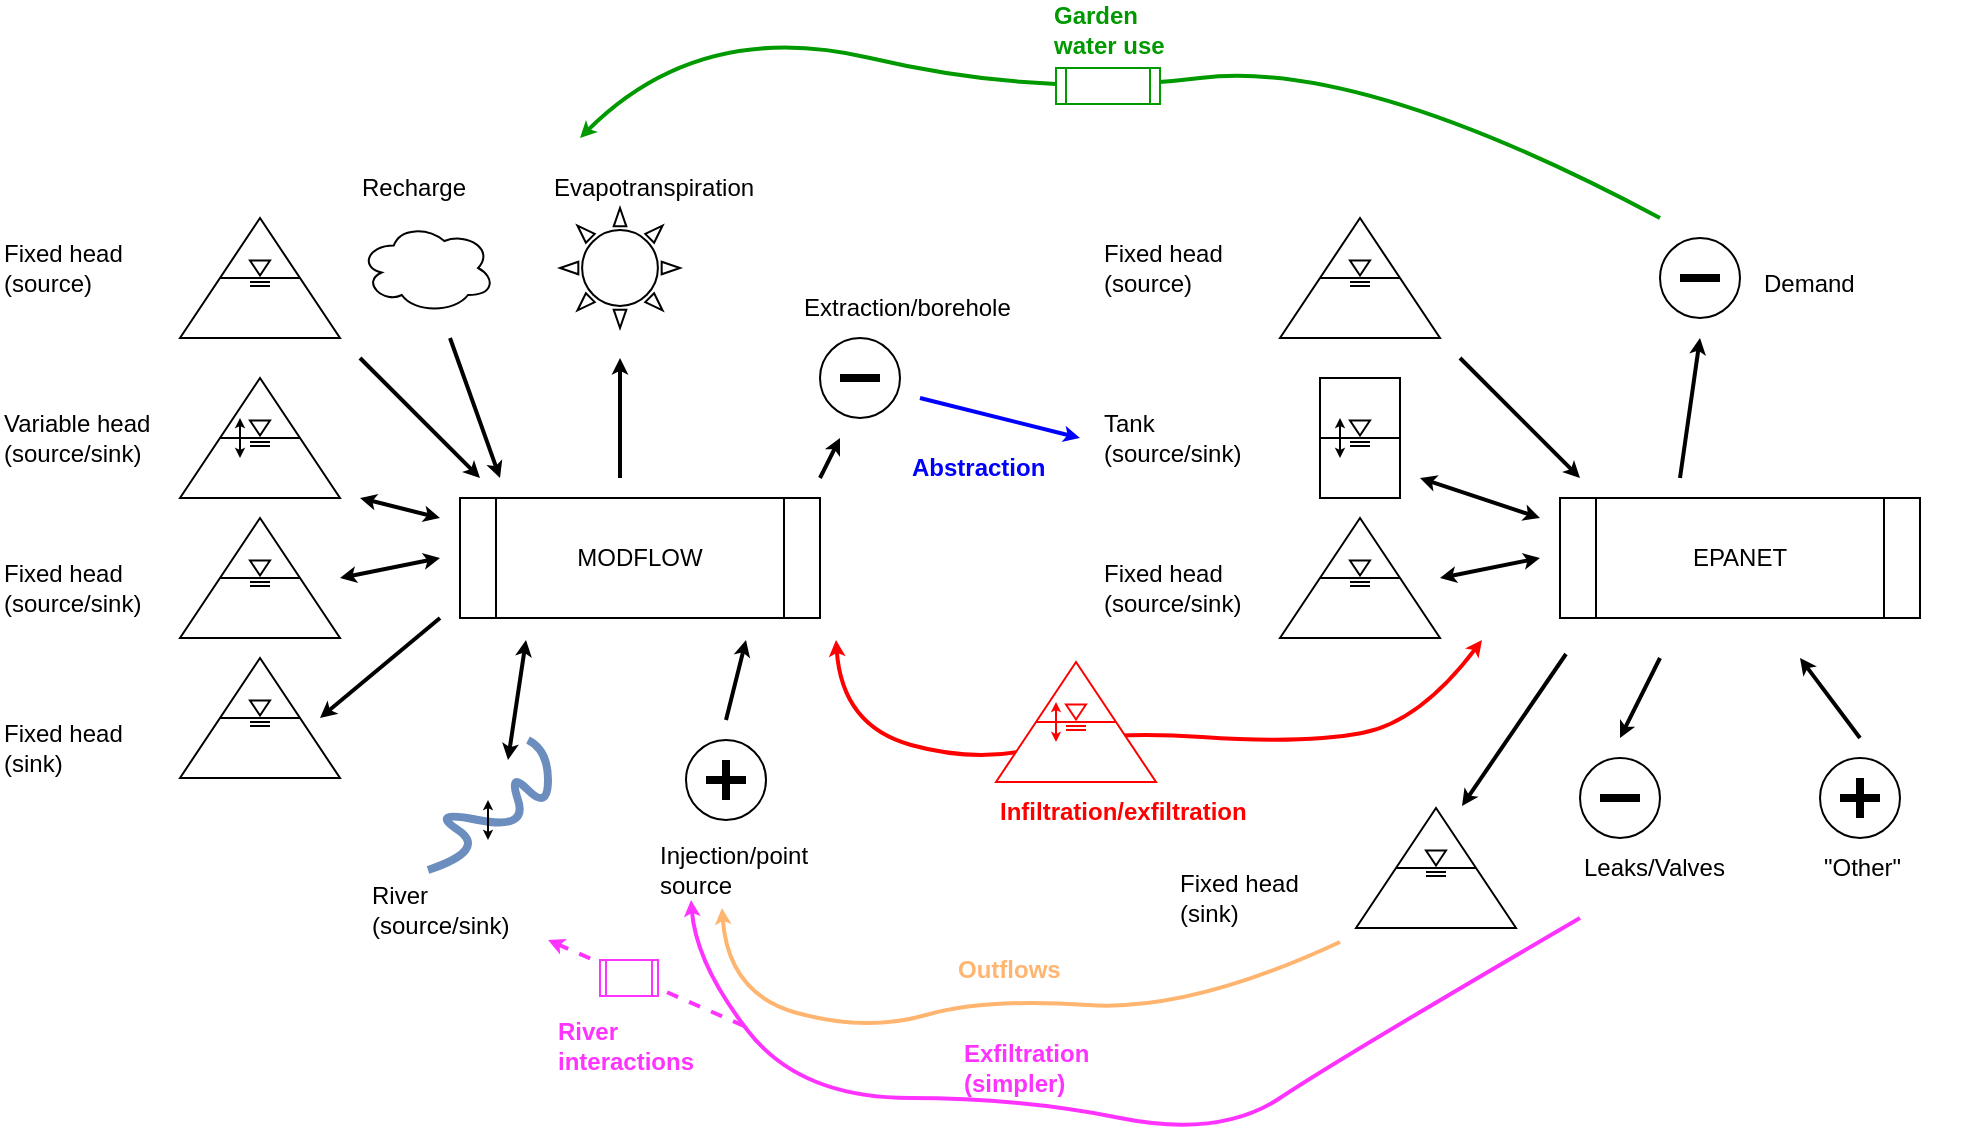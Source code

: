 <mxfile version="20.7.4" type="device"><diagram id="MLrgbv3ej4cvgNU4AheI" name="Page-1"><mxGraphModel dx="1570" dy="1078" grid="0" gridSize="10" guides="0" tooltips="1" connect="1" arrows="1" fold="1" page="0" pageScale="1" pageWidth="827" pageHeight="1169" math="0" shadow="0"><root><mxCell id="0"/><mxCell id="1" style="" parent="0"/><mxCell id="kqubCRGUsQPOchFOvYaN-7" value="" style="group" vertex="1" connectable="0" parent="1"><mxGeometry x="-20" y="100" width="80" height="60" as="geometry"/></mxCell><mxCell id="kqubCRGUsQPOchFOvYaN-2" value="" style="triangle;whiteSpace=wrap;html=1;rotation=-90;" vertex="1" parent="kqubCRGUsQPOchFOvYaN-7"><mxGeometry x="10" y="-10" width="60" height="80" as="geometry"/></mxCell><mxCell id="kqubCRGUsQPOchFOvYaN-3" value="" style="endArrow=none;html=1;rounded=0;exitX=0.5;exitY=0;exitDx=0;exitDy=0;entryX=0.5;entryY=1;entryDx=0;entryDy=0;" edge="1" parent="kqubCRGUsQPOchFOvYaN-7" source="kqubCRGUsQPOchFOvYaN-2" target="kqubCRGUsQPOchFOvYaN-2"><mxGeometry width="50" height="50" relative="1" as="geometry"><mxPoint x="360" y="300" as="sourcePoint"/><mxPoint x="410" y="250" as="targetPoint"/></mxGeometry></mxCell><mxCell id="kqubCRGUsQPOchFOvYaN-4" value="" style="triangle;whiteSpace=wrap;html=1;rotation=90;" vertex="1" parent="kqubCRGUsQPOchFOvYaN-7"><mxGeometry x="36.25" y="20" width="7.5" height="10" as="geometry"/></mxCell><mxCell id="kqubCRGUsQPOchFOvYaN-5" value="" style="endArrow=none;html=1;rounded=0;entryX=0.5;entryY=1;entryDx=0;entryDy=0;" edge="1" parent="kqubCRGUsQPOchFOvYaN-7"><mxGeometry width="50" height="50" relative="1" as="geometry"><mxPoint x="35" y="32" as="sourcePoint"/><mxPoint x="45" y="32" as="targetPoint"/></mxGeometry></mxCell><mxCell id="kqubCRGUsQPOchFOvYaN-6" value="" style="endArrow=none;html=1;rounded=0;entryX=0.5;entryY=1;entryDx=0;entryDy=0;" edge="1" parent="kqubCRGUsQPOchFOvYaN-7"><mxGeometry width="50" height="50" relative="1" as="geometry"><mxPoint x="35" y="34" as="sourcePoint"/><mxPoint x="45" y="34" as="targetPoint"/></mxGeometry></mxCell><mxCell id="kqubCRGUsQPOchFOvYaN-14" value="" style="group" vertex="1" connectable="0" parent="1"><mxGeometry x="-20" y="320" width="80" height="60" as="geometry"/></mxCell><mxCell id="kqubCRGUsQPOchFOvYaN-15" value="" style="triangle;whiteSpace=wrap;html=1;rotation=-90;" vertex="1" parent="kqubCRGUsQPOchFOvYaN-14"><mxGeometry x="10" y="-10" width="60" height="80" as="geometry"/></mxCell><mxCell id="kqubCRGUsQPOchFOvYaN-16" value="" style="endArrow=none;html=1;rounded=0;exitX=0.5;exitY=0;exitDx=0;exitDy=0;entryX=0.5;entryY=1;entryDx=0;entryDy=0;" edge="1" parent="kqubCRGUsQPOchFOvYaN-14" source="kqubCRGUsQPOchFOvYaN-15" target="kqubCRGUsQPOchFOvYaN-15"><mxGeometry width="50" height="50" relative="1" as="geometry"><mxPoint x="360" y="300" as="sourcePoint"/><mxPoint x="410" y="250" as="targetPoint"/></mxGeometry></mxCell><mxCell id="kqubCRGUsQPOchFOvYaN-17" value="" style="triangle;whiteSpace=wrap;html=1;rotation=90;" vertex="1" parent="kqubCRGUsQPOchFOvYaN-14"><mxGeometry x="36.25" y="20" width="7.5" height="10" as="geometry"/></mxCell><mxCell id="kqubCRGUsQPOchFOvYaN-18" value="" style="endArrow=none;html=1;rounded=0;entryX=0.5;entryY=1;entryDx=0;entryDy=0;" edge="1" parent="kqubCRGUsQPOchFOvYaN-14"><mxGeometry width="50" height="50" relative="1" as="geometry"><mxPoint x="35" y="32" as="sourcePoint"/><mxPoint x="45" y="32" as="targetPoint"/></mxGeometry></mxCell><mxCell id="kqubCRGUsQPOchFOvYaN-19" value="" style="endArrow=none;html=1;rounded=0;entryX=0.5;entryY=1;entryDx=0;entryDy=0;" edge="1" parent="kqubCRGUsQPOchFOvYaN-14"><mxGeometry width="50" height="50" relative="1" as="geometry"><mxPoint x="35" y="34" as="sourcePoint"/><mxPoint x="45" y="34" as="targetPoint"/></mxGeometry></mxCell><mxCell id="kqubCRGUsQPOchFOvYaN-20" value="" style="group" vertex="1" connectable="0" parent="1"><mxGeometry x="-20" y="250" width="80" height="60" as="geometry"/></mxCell><mxCell id="kqubCRGUsQPOchFOvYaN-21" value="" style="triangle;whiteSpace=wrap;html=1;rotation=-90;" vertex="1" parent="kqubCRGUsQPOchFOvYaN-20"><mxGeometry x="10" y="-10" width="60" height="80" as="geometry"/></mxCell><mxCell id="kqubCRGUsQPOchFOvYaN-22" value="" style="endArrow=none;html=1;rounded=0;exitX=0.5;exitY=0;exitDx=0;exitDy=0;entryX=0.5;entryY=1;entryDx=0;entryDy=0;" edge="1" parent="kqubCRGUsQPOchFOvYaN-20" source="kqubCRGUsQPOchFOvYaN-21" target="kqubCRGUsQPOchFOvYaN-21"><mxGeometry width="50" height="50" relative="1" as="geometry"><mxPoint x="360" y="300" as="sourcePoint"/><mxPoint x="410" y="250" as="targetPoint"/></mxGeometry></mxCell><mxCell id="kqubCRGUsQPOchFOvYaN-23" value="" style="triangle;whiteSpace=wrap;html=1;rotation=90;" vertex="1" parent="kqubCRGUsQPOchFOvYaN-20"><mxGeometry x="36.25" y="20" width="7.5" height="10" as="geometry"/></mxCell><mxCell id="kqubCRGUsQPOchFOvYaN-24" value="" style="endArrow=none;html=1;rounded=0;entryX=0.5;entryY=1;entryDx=0;entryDy=0;" edge="1" parent="kqubCRGUsQPOchFOvYaN-20"><mxGeometry width="50" height="50" relative="1" as="geometry"><mxPoint x="35" y="32" as="sourcePoint"/><mxPoint x="45" y="32" as="targetPoint"/></mxGeometry></mxCell><mxCell id="kqubCRGUsQPOchFOvYaN-25" value="" style="endArrow=none;html=1;rounded=0;entryX=0.5;entryY=1;entryDx=0;entryDy=0;" edge="1" parent="kqubCRGUsQPOchFOvYaN-20"><mxGeometry width="50" height="50" relative="1" as="geometry"><mxPoint x="35" y="34" as="sourcePoint"/><mxPoint x="45" y="34" as="targetPoint"/></mxGeometry></mxCell><mxCell id="kqubCRGUsQPOchFOvYaN-33" value="" style="group" vertex="1" connectable="0" parent="1"><mxGeometry x="550" y="180" width="40" height="60" as="geometry"/></mxCell><mxCell id="kqubCRGUsQPOchFOvYaN-27" value="" style="rounded=0;whiteSpace=wrap;html=1;" vertex="1" parent="kqubCRGUsQPOchFOvYaN-33"><mxGeometry width="40" height="60" as="geometry"/></mxCell><mxCell id="kqubCRGUsQPOchFOvYaN-28" value="" style="endArrow=classic;html=1;rounded=0;startSize=2;endSize=2;entryX=1;entryY=0.5;entryDx=0;entryDy=0;startArrow=classic;startFill=1;" edge="1" parent="kqubCRGUsQPOchFOvYaN-33"><mxGeometry width="50" height="50" relative="1" as="geometry"><mxPoint x="10" y="40" as="sourcePoint"/><mxPoint x="10" y="20" as="targetPoint"/></mxGeometry></mxCell><mxCell id="kqubCRGUsQPOchFOvYaN-29" value="" style="endArrow=none;html=1;rounded=0;exitX=0.5;exitY=0;exitDx=0;exitDy=0;entryX=0.5;entryY=1;entryDx=0;entryDy=0;" edge="1" parent="kqubCRGUsQPOchFOvYaN-33"><mxGeometry width="50" height="50" relative="1" as="geometry"><mxPoint y="30" as="sourcePoint"/><mxPoint x="40" y="30" as="targetPoint"/></mxGeometry></mxCell><mxCell id="kqubCRGUsQPOchFOvYaN-30" value="" style="triangle;whiteSpace=wrap;html=1;rotation=90;" vertex="1" parent="kqubCRGUsQPOchFOvYaN-33"><mxGeometry x="16.25" y="20" width="7.5" height="10" as="geometry"/></mxCell><mxCell id="kqubCRGUsQPOchFOvYaN-31" value="" style="endArrow=none;html=1;rounded=0;entryX=0.5;entryY=1;entryDx=0;entryDy=0;" edge="1" parent="kqubCRGUsQPOchFOvYaN-33"><mxGeometry width="50" height="50" relative="1" as="geometry"><mxPoint x="15" y="32" as="sourcePoint"/><mxPoint x="25" y="32" as="targetPoint"/></mxGeometry></mxCell><mxCell id="kqubCRGUsQPOchFOvYaN-32" value="" style="endArrow=none;html=1;rounded=0;entryX=0.5;entryY=1;entryDx=0;entryDy=0;" edge="1" parent="kqubCRGUsQPOchFOvYaN-33"><mxGeometry width="50" height="50" relative="1" as="geometry"><mxPoint x="15" y="34" as="sourcePoint"/><mxPoint x="25" y="34" as="targetPoint"/></mxGeometry></mxCell><mxCell id="kqubCRGUsQPOchFOvYaN-34" value="" style="group" vertex="1" connectable="0" parent="1"><mxGeometry x="-20" y="180" width="80" height="60" as="geometry"/></mxCell><mxCell id="kqubCRGUsQPOchFOvYaN-9" value="" style="triangle;whiteSpace=wrap;html=1;rotation=-90;" vertex="1" parent="kqubCRGUsQPOchFOvYaN-34"><mxGeometry x="10" y="-10" width="60" height="80" as="geometry"/></mxCell><mxCell id="kqubCRGUsQPOchFOvYaN-26" value="" style="endArrow=classic;html=1;rounded=0;startSize=2;endSize=2;entryX=1;entryY=0.5;entryDx=0;entryDy=0;startArrow=classic;startFill=1;" edge="1" parent="kqubCRGUsQPOchFOvYaN-34"><mxGeometry width="50" height="50" relative="1" as="geometry"><mxPoint x="30" y="40" as="sourcePoint"/><mxPoint x="30" y="20" as="targetPoint"/></mxGeometry></mxCell><mxCell id="kqubCRGUsQPOchFOvYaN-10" value="" style="endArrow=none;html=1;rounded=0;exitX=0.5;exitY=0;exitDx=0;exitDy=0;entryX=0.5;entryY=1;entryDx=0;entryDy=0;" edge="1" parent="kqubCRGUsQPOchFOvYaN-34" source="kqubCRGUsQPOchFOvYaN-9" target="kqubCRGUsQPOchFOvYaN-9"><mxGeometry width="50" height="50" relative="1" as="geometry"><mxPoint x="360" y="300" as="sourcePoint"/><mxPoint x="410" y="250" as="targetPoint"/></mxGeometry></mxCell><mxCell id="kqubCRGUsQPOchFOvYaN-11" value="" style="triangle;whiteSpace=wrap;html=1;rotation=90;" vertex="1" parent="kqubCRGUsQPOchFOvYaN-34"><mxGeometry x="36.25" y="20" width="7.5" height="10" as="geometry"/></mxCell><mxCell id="kqubCRGUsQPOchFOvYaN-12" value="" style="endArrow=none;html=1;rounded=0;entryX=0.5;entryY=1;entryDx=0;entryDy=0;" edge="1" parent="kqubCRGUsQPOchFOvYaN-34"><mxGeometry width="50" height="50" relative="1" as="geometry"><mxPoint x="35" y="32" as="sourcePoint"/><mxPoint x="45" y="32" as="targetPoint"/></mxGeometry></mxCell><mxCell id="kqubCRGUsQPOchFOvYaN-13" value="" style="endArrow=none;html=1;rounded=0;entryX=0.5;entryY=1;entryDx=0;entryDy=0;" edge="1" parent="kqubCRGUsQPOchFOvYaN-34"><mxGeometry width="50" height="50" relative="1" as="geometry"><mxPoint x="35" y="34" as="sourcePoint"/><mxPoint x="45" y="34" as="targetPoint"/></mxGeometry></mxCell><mxCell id="kqubCRGUsQPOchFOvYaN-37" value="" style="group" vertex="1" connectable="0" parent="1"><mxGeometry x="300" y="160" width="40" height="40" as="geometry"/></mxCell><mxCell id="kqubCRGUsQPOchFOvYaN-35" value="" style="ellipse;whiteSpace=wrap;html=1;aspect=fixed;" vertex="1" parent="kqubCRGUsQPOchFOvYaN-37"><mxGeometry width="40" height="40" as="geometry"/></mxCell><mxCell id="kqubCRGUsQPOchFOvYaN-36" value="" style="endArrow=none;html=1;rounded=0;startSize=2;endSize=2;entryX=1;entryY=0.5;entryDx=0;entryDy=0;strokeWidth=4;" edge="1" parent="kqubCRGUsQPOchFOvYaN-37"><mxGeometry width="50" height="50" relative="1" as="geometry"><mxPoint x="10" y="20" as="sourcePoint"/><mxPoint x="30" y="20.0" as="targetPoint"/></mxGeometry></mxCell><mxCell id="kqubCRGUsQPOchFOvYaN-38" value="" style="group" vertex="1" connectable="0" parent="1"><mxGeometry x="233" y="361" width="40" height="40" as="geometry"/></mxCell><mxCell id="kqubCRGUsQPOchFOvYaN-39" value="" style="ellipse;whiteSpace=wrap;html=1;aspect=fixed;" vertex="1" parent="kqubCRGUsQPOchFOvYaN-38"><mxGeometry width="40" height="40" as="geometry"/></mxCell><mxCell id="kqubCRGUsQPOchFOvYaN-40" value="" style="endArrow=none;html=1;rounded=0;startSize=2;endSize=2;entryX=1;entryY=0.5;entryDx=0;entryDy=0;strokeWidth=4;" edge="1" parent="kqubCRGUsQPOchFOvYaN-38"><mxGeometry width="50" height="50" relative="1" as="geometry"><mxPoint x="10" y="20" as="sourcePoint"/><mxPoint x="30" y="20.0" as="targetPoint"/></mxGeometry></mxCell><mxCell id="kqubCRGUsQPOchFOvYaN-41" value="" style="endArrow=none;html=1;rounded=0;startSize=2;endSize=2;entryX=1;entryY=0.5;entryDx=0;entryDy=0;strokeWidth=4;" edge="1" parent="kqubCRGUsQPOchFOvYaN-38"><mxGeometry width="50" height="50" relative="1" as="geometry"><mxPoint x="20" y="10" as="sourcePoint"/><mxPoint x="20" y="30.0" as="targetPoint"/></mxGeometry></mxCell><mxCell id="kqubCRGUsQPOchFOvYaN-45" value="Fixed head (source)" style="text;html=1;strokeColor=none;fillColor=none;align=left;verticalAlign=middle;whiteSpace=wrap;rounded=0;" vertex="1" parent="1"><mxGeometry x="-110" y="110" width="70" height="30" as="geometry"/></mxCell><mxCell id="kqubCRGUsQPOchFOvYaN-46" value="Variable head (source/sink)" style="text;html=1;strokeColor=none;fillColor=none;align=left;verticalAlign=middle;whiteSpace=wrap;rounded=0;" vertex="1" parent="1"><mxGeometry x="-110" y="195" width="90" height="30" as="geometry"/></mxCell><mxCell id="kqubCRGUsQPOchFOvYaN-47" value="Fixed head (source/sink)" style="text;html=1;strokeColor=none;fillColor=none;align=left;verticalAlign=middle;whiteSpace=wrap;rounded=0;" vertex="1" parent="1"><mxGeometry x="-110" y="270" width="70" height="30" as="geometry"/></mxCell><mxCell id="kqubCRGUsQPOchFOvYaN-48" value="Fixed head (sink)" style="text;html=1;strokeColor=none;fillColor=none;align=left;verticalAlign=middle;whiteSpace=wrap;rounded=0;" vertex="1" parent="1"><mxGeometry x="-110" y="350" width="70" height="30" as="geometry"/></mxCell><mxCell id="kqubCRGUsQPOchFOvYaN-51" value="River (source/sink)" style="text;html=1;strokeColor=none;fillColor=none;align=left;verticalAlign=middle;whiteSpace=wrap;rounded=0;" vertex="1" parent="1"><mxGeometry x="74" y="431" width="90" height="30" as="geometry"/></mxCell><mxCell id="kqubCRGUsQPOchFOvYaN-52" value="" style="ellipse;shape=cloud;whiteSpace=wrap;html=1;" vertex="1" parent="1"><mxGeometry x="70" y="102.5" width="67.5" height="45" as="geometry"/></mxCell><mxCell id="kqubCRGUsQPOchFOvYaN-54" value="" style="verticalLabelPosition=bottom;verticalAlign=top;html=1;shape=mxgraph.basic.sun" vertex="1" parent="1"><mxGeometry x="170" y="95" width="60" height="60" as="geometry"/></mxCell><mxCell id="kqubCRGUsQPOchFOvYaN-55" value="Recharge" style="text;html=1;strokeColor=none;fillColor=none;align=left;verticalAlign=middle;whiteSpace=wrap;rounded=0;" vertex="1" parent="1"><mxGeometry x="68.75" y="70" width="70" height="30" as="geometry"/></mxCell><mxCell id="kqubCRGUsQPOchFOvYaN-57" value="" style="group" vertex="1" connectable="0" parent="1"><mxGeometry x="104" y="366" width="60" height="50" as="geometry"/></mxCell><mxCell id="kqubCRGUsQPOchFOvYaN-43" value="" style="curved=1;endArrow=none;html=1;rounded=0;strokeWidth=4;startSize=2;endSize=2;endFill=0;fillColor=#dae8fc;strokeColor=#6c8ebf;" edge="1" parent="kqubCRGUsQPOchFOvYaN-57"><mxGeometry x="-0.712" y="36" width="50" height="50" relative="1" as="geometry"><mxPoint y="60" as="sourcePoint"/><mxPoint x="50" y="-5" as="targetPoint"/><Array as="points"><mxPoint x="30" y="50"/><mxPoint y="30"/><mxPoint x="50" y="40"/><mxPoint x="40" y="10"/><mxPoint x="60" y="30"/><mxPoint x="60"/></Array><mxPoint x="40" as="offset"/></mxGeometry></mxCell><mxCell id="kqubCRGUsQPOchFOvYaN-49" value="" style="endArrow=classic;html=1;rounded=0;startSize=2;endSize=2;entryX=1;entryY=0.5;entryDx=0;entryDy=0;startArrow=classic;startFill=1;" edge="1" parent="kqubCRGUsQPOchFOvYaN-57"><mxGeometry width="50" height="50" relative="1" as="geometry"><mxPoint x="30" y="45" as="sourcePoint"/><mxPoint x="30" y="25" as="targetPoint"/></mxGeometry></mxCell><mxCell id="kqubCRGUsQPOchFOvYaN-59" value="Injection/point source" style="text;html=1;strokeColor=none;fillColor=none;align=left;verticalAlign=middle;whiteSpace=wrap;rounded=0;" vertex="1" parent="1"><mxGeometry x="218" y="411" width="70" height="30" as="geometry"/></mxCell><mxCell id="kqubCRGUsQPOchFOvYaN-60" value="Extraction/borehole" style="text;html=1;strokeColor=none;fillColor=none;align=left;verticalAlign=middle;whiteSpace=wrap;rounded=0;" vertex="1" parent="1"><mxGeometry x="290" y="130" width="70" height="30" as="geometry"/></mxCell><mxCell id="kqubCRGUsQPOchFOvYaN-61" value="MODFLOW" style="shape=process;whiteSpace=wrap;html=1;backgroundOutline=1;" vertex="1" parent="1"><mxGeometry x="120" y="240" width="180" height="60" as="geometry"/></mxCell><mxCell id="kqubCRGUsQPOchFOvYaN-62" value="" style="endArrow=classic;html=1;rounded=0;strokeWidth=2;startSize=2;endSize=2;" edge="1" parent="1"><mxGeometry width="50" height="50" relative="1" as="geometry"><mxPoint x="115" y="160" as="sourcePoint"/><mxPoint x="140" y="230" as="targetPoint"/></mxGeometry></mxCell><mxCell id="kqubCRGUsQPOchFOvYaN-63" value="" style="endArrow=classic;html=1;rounded=0;strokeWidth=2;startSize=2;endSize=2;" edge="1" parent="1"><mxGeometry width="50" height="50" relative="1" as="geometry"><mxPoint x="200" y="230" as="sourcePoint"/><mxPoint x="200" y="170" as="targetPoint"/></mxGeometry></mxCell><mxCell id="kqubCRGUsQPOchFOvYaN-64" value="" style="endArrow=classic;html=1;rounded=0;strokeWidth=2;startSize=2;endSize=2;startArrow=classic;startFill=1;" edge="1" parent="1"><mxGeometry width="50" height="50" relative="1" as="geometry"><mxPoint x="153" y="311" as="sourcePoint"/><mxPoint x="144" y="371" as="targetPoint"/></mxGeometry></mxCell><mxCell id="kqubCRGUsQPOchFOvYaN-65" value="" style="endArrow=classic;html=1;rounded=0;strokeWidth=2;startSize=2;endSize=2;" edge="1" parent="1"><mxGeometry width="50" height="50" relative="1" as="geometry"><mxPoint x="70" y="170" as="sourcePoint"/><mxPoint x="130" y="230" as="targetPoint"/></mxGeometry></mxCell><mxCell id="kqubCRGUsQPOchFOvYaN-66" value="" style="endArrow=classic;html=1;rounded=0;strokeWidth=2;startSize=2;endSize=2;startArrow=classic;startFill=1;" edge="1" parent="1"><mxGeometry width="50" height="50" relative="1" as="geometry"><mxPoint x="110" y="250" as="sourcePoint"/><mxPoint x="70" y="240" as="targetPoint"/></mxGeometry></mxCell><mxCell id="kqubCRGUsQPOchFOvYaN-67" value="" style="endArrow=classic;html=1;rounded=0;strokeWidth=2;startSize=2;endSize=2;startArrow=classic;startFill=1;" edge="1" parent="1"><mxGeometry width="50" height="50" relative="1" as="geometry"><mxPoint x="110" y="270" as="sourcePoint"/><mxPoint x="60" y="280" as="targetPoint"/></mxGeometry></mxCell><mxCell id="kqubCRGUsQPOchFOvYaN-68" value="" style="endArrow=classic;html=1;rounded=0;strokeWidth=2;startSize=2;endSize=2;" edge="1" parent="1"><mxGeometry width="50" height="50" relative="1" as="geometry"><mxPoint x="110" y="300" as="sourcePoint"/><mxPoint x="50" y="350" as="targetPoint"/></mxGeometry></mxCell><mxCell id="kqubCRGUsQPOchFOvYaN-69" value="" style="endArrow=classic;html=1;rounded=0;strokeWidth=2;startSize=2;endSize=2;" edge="1" parent="1"><mxGeometry width="50" height="50" relative="1" as="geometry"><mxPoint x="300" y="230" as="sourcePoint"/><mxPoint x="310" y="210" as="targetPoint"/></mxGeometry></mxCell><mxCell id="kqubCRGUsQPOchFOvYaN-70" value="" style="endArrow=classic;html=1;rounded=0;strokeWidth=2;startSize=2;endSize=2;" edge="1" parent="1"><mxGeometry width="50" height="50" relative="1" as="geometry"><mxPoint x="253" y="351" as="sourcePoint"/><mxPoint x="263" y="311" as="targetPoint"/></mxGeometry></mxCell><mxCell id="kqubCRGUsQPOchFOvYaN-101" value="" style="group" vertex="1" connectable="0" parent="1"><mxGeometry x="530" y="100" width="80" height="60" as="geometry"/></mxCell><mxCell id="kqubCRGUsQPOchFOvYaN-102" value="" style="triangle;whiteSpace=wrap;html=1;rotation=-90;" vertex="1" parent="kqubCRGUsQPOchFOvYaN-101"><mxGeometry x="10" y="-10" width="60" height="80" as="geometry"/></mxCell><mxCell id="kqubCRGUsQPOchFOvYaN-103" value="" style="endArrow=none;html=1;rounded=0;exitX=0.5;exitY=0;exitDx=0;exitDy=0;entryX=0.5;entryY=1;entryDx=0;entryDy=0;" edge="1" parent="kqubCRGUsQPOchFOvYaN-101" source="kqubCRGUsQPOchFOvYaN-102" target="kqubCRGUsQPOchFOvYaN-102"><mxGeometry width="50" height="50" relative="1" as="geometry"><mxPoint x="360" y="300" as="sourcePoint"/><mxPoint x="410" y="250" as="targetPoint"/></mxGeometry></mxCell><mxCell id="kqubCRGUsQPOchFOvYaN-104" value="" style="triangle;whiteSpace=wrap;html=1;rotation=90;" vertex="1" parent="kqubCRGUsQPOchFOvYaN-101"><mxGeometry x="36.25" y="20" width="7.5" height="10" as="geometry"/></mxCell><mxCell id="kqubCRGUsQPOchFOvYaN-105" value="" style="endArrow=none;html=1;rounded=0;entryX=0.5;entryY=1;entryDx=0;entryDy=0;" edge="1" parent="kqubCRGUsQPOchFOvYaN-101"><mxGeometry width="50" height="50" relative="1" as="geometry"><mxPoint x="35" y="32" as="sourcePoint"/><mxPoint x="45" y="32" as="targetPoint"/></mxGeometry></mxCell><mxCell id="kqubCRGUsQPOchFOvYaN-106" value="" style="endArrow=none;html=1;rounded=0;entryX=0.5;entryY=1;entryDx=0;entryDy=0;" edge="1" parent="kqubCRGUsQPOchFOvYaN-101"><mxGeometry width="50" height="50" relative="1" as="geometry"><mxPoint x="35" y="34" as="sourcePoint"/><mxPoint x="45" y="34" as="targetPoint"/></mxGeometry></mxCell><mxCell id="kqubCRGUsQPOchFOvYaN-107" value="" style="group" vertex="1" connectable="0" parent="1"><mxGeometry x="568" y="395" width="80" height="60" as="geometry"/></mxCell><mxCell id="kqubCRGUsQPOchFOvYaN-108" value="" style="triangle;whiteSpace=wrap;html=1;rotation=-90;" vertex="1" parent="kqubCRGUsQPOchFOvYaN-107"><mxGeometry x="10" y="-10" width="60" height="80" as="geometry"/></mxCell><mxCell id="kqubCRGUsQPOchFOvYaN-109" value="" style="endArrow=none;html=1;rounded=0;exitX=0.5;exitY=0;exitDx=0;exitDy=0;entryX=0.5;entryY=1;entryDx=0;entryDy=0;" edge="1" parent="kqubCRGUsQPOchFOvYaN-107" source="kqubCRGUsQPOchFOvYaN-108" target="kqubCRGUsQPOchFOvYaN-108"><mxGeometry width="50" height="50" relative="1" as="geometry"><mxPoint x="360" y="300" as="sourcePoint"/><mxPoint x="410" y="250" as="targetPoint"/></mxGeometry></mxCell><mxCell id="kqubCRGUsQPOchFOvYaN-110" value="" style="triangle;whiteSpace=wrap;html=1;rotation=90;" vertex="1" parent="kqubCRGUsQPOchFOvYaN-107"><mxGeometry x="36.25" y="20" width="7.5" height="10" as="geometry"/></mxCell><mxCell id="kqubCRGUsQPOchFOvYaN-111" value="" style="endArrow=none;html=1;rounded=0;entryX=0.5;entryY=1;entryDx=0;entryDy=0;" edge="1" parent="kqubCRGUsQPOchFOvYaN-107"><mxGeometry width="50" height="50" relative="1" as="geometry"><mxPoint x="35" y="32" as="sourcePoint"/><mxPoint x="45" y="32" as="targetPoint"/></mxGeometry></mxCell><mxCell id="kqubCRGUsQPOchFOvYaN-112" value="" style="endArrow=none;html=1;rounded=0;entryX=0.5;entryY=1;entryDx=0;entryDy=0;" edge="1" parent="kqubCRGUsQPOchFOvYaN-107"><mxGeometry width="50" height="50" relative="1" as="geometry"><mxPoint x="35" y="34" as="sourcePoint"/><mxPoint x="45" y="34" as="targetPoint"/></mxGeometry></mxCell><mxCell id="kqubCRGUsQPOchFOvYaN-113" value="" style="group" vertex="1" connectable="0" parent="1"><mxGeometry x="530" y="250" width="80" height="60" as="geometry"/></mxCell><mxCell id="kqubCRGUsQPOchFOvYaN-114" value="" style="triangle;whiteSpace=wrap;html=1;rotation=-90;" vertex="1" parent="kqubCRGUsQPOchFOvYaN-113"><mxGeometry x="10" y="-10" width="60" height="80" as="geometry"/></mxCell><mxCell id="kqubCRGUsQPOchFOvYaN-115" value="" style="endArrow=none;html=1;rounded=0;exitX=0.5;exitY=0;exitDx=0;exitDy=0;entryX=0.5;entryY=1;entryDx=0;entryDy=0;" edge="1" parent="kqubCRGUsQPOchFOvYaN-113" source="kqubCRGUsQPOchFOvYaN-114" target="kqubCRGUsQPOchFOvYaN-114"><mxGeometry width="50" height="50" relative="1" as="geometry"><mxPoint x="360" y="300" as="sourcePoint"/><mxPoint x="410" y="250" as="targetPoint"/></mxGeometry></mxCell><mxCell id="kqubCRGUsQPOchFOvYaN-116" value="" style="triangle;whiteSpace=wrap;html=1;rotation=90;" vertex="1" parent="kqubCRGUsQPOchFOvYaN-113"><mxGeometry x="36.25" y="20" width="7.5" height="10" as="geometry"/></mxCell><mxCell id="kqubCRGUsQPOchFOvYaN-117" value="" style="endArrow=none;html=1;rounded=0;entryX=0.5;entryY=1;entryDx=0;entryDy=0;" edge="1" parent="kqubCRGUsQPOchFOvYaN-113"><mxGeometry width="50" height="50" relative="1" as="geometry"><mxPoint x="35" y="32" as="sourcePoint"/><mxPoint x="45" y="32" as="targetPoint"/></mxGeometry></mxCell><mxCell id="kqubCRGUsQPOchFOvYaN-118" value="" style="endArrow=none;html=1;rounded=0;entryX=0.5;entryY=1;entryDx=0;entryDy=0;" edge="1" parent="kqubCRGUsQPOchFOvYaN-113"><mxGeometry width="50" height="50" relative="1" as="geometry"><mxPoint x="35" y="34" as="sourcePoint"/><mxPoint x="45" y="34" as="targetPoint"/></mxGeometry></mxCell><mxCell id="kqubCRGUsQPOchFOvYaN-126" value="" style="group" vertex="1" connectable="0" parent="1"><mxGeometry x="680" y="370" width="40" height="40" as="geometry"/></mxCell><mxCell id="kqubCRGUsQPOchFOvYaN-127" value="" style="ellipse;whiteSpace=wrap;html=1;aspect=fixed;" vertex="1" parent="kqubCRGUsQPOchFOvYaN-126"><mxGeometry width="40" height="40" as="geometry"/></mxCell><mxCell id="kqubCRGUsQPOchFOvYaN-128" value="" style="endArrow=none;html=1;rounded=0;startSize=2;endSize=2;entryX=1;entryY=0.5;entryDx=0;entryDy=0;strokeWidth=4;" edge="1" parent="kqubCRGUsQPOchFOvYaN-126"><mxGeometry width="50" height="50" relative="1" as="geometry"><mxPoint x="10" y="20" as="sourcePoint"/><mxPoint x="30" y="20.0" as="targetPoint"/></mxGeometry></mxCell><mxCell id="kqubCRGUsQPOchFOvYaN-129" value="" style="group" vertex="1" connectable="0" parent="1"><mxGeometry x="800" y="370" width="40" height="40" as="geometry"/></mxCell><mxCell id="kqubCRGUsQPOchFOvYaN-130" value="" style="ellipse;whiteSpace=wrap;html=1;aspect=fixed;" vertex="1" parent="kqubCRGUsQPOchFOvYaN-129"><mxGeometry width="40" height="40" as="geometry"/></mxCell><mxCell id="kqubCRGUsQPOchFOvYaN-131" value="" style="endArrow=none;html=1;rounded=0;startSize=2;endSize=2;entryX=1;entryY=0.5;entryDx=0;entryDy=0;strokeWidth=4;" edge="1" parent="kqubCRGUsQPOchFOvYaN-129"><mxGeometry width="50" height="50" relative="1" as="geometry"><mxPoint x="10" y="20" as="sourcePoint"/><mxPoint x="30" y="20.0" as="targetPoint"/></mxGeometry></mxCell><mxCell id="kqubCRGUsQPOchFOvYaN-132" value="" style="endArrow=none;html=1;rounded=0;startSize=2;endSize=2;entryX=1;entryY=0.5;entryDx=0;entryDy=0;strokeWidth=4;" edge="1" parent="kqubCRGUsQPOchFOvYaN-129"><mxGeometry width="50" height="50" relative="1" as="geometry"><mxPoint x="20" y="10" as="sourcePoint"/><mxPoint x="20" y="30.0" as="targetPoint"/></mxGeometry></mxCell><mxCell id="kqubCRGUsQPOchFOvYaN-133" value="Fixed head (source)" style="text;html=1;strokeColor=none;fillColor=none;align=left;verticalAlign=middle;whiteSpace=wrap;rounded=0;" vertex="1" parent="1"><mxGeometry x="440" y="110" width="70" height="30" as="geometry"/></mxCell><mxCell id="kqubCRGUsQPOchFOvYaN-134" value="Tank&lt;br&gt;(source/sink)" style="text;html=1;strokeColor=none;fillColor=none;align=left;verticalAlign=middle;whiteSpace=wrap;rounded=0;" vertex="1" parent="1"><mxGeometry x="440" y="195" width="90" height="30" as="geometry"/></mxCell><mxCell id="kqubCRGUsQPOchFOvYaN-135" value="Fixed head (source/sink)" style="text;html=1;strokeColor=none;fillColor=none;align=left;verticalAlign=middle;whiteSpace=wrap;rounded=0;" vertex="1" parent="1"><mxGeometry x="440" y="270" width="70" height="30" as="geometry"/></mxCell><mxCell id="kqubCRGUsQPOchFOvYaN-136" value="Fixed head (sink)" style="text;html=1;strokeColor=none;fillColor=none;align=left;verticalAlign=middle;whiteSpace=wrap;rounded=0;" vertex="1" parent="1"><mxGeometry x="478" y="425" width="70" height="30" as="geometry"/></mxCell><mxCell id="kqubCRGUsQPOchFOvYaN-145" value="&quot;Other&quot;" style="text;html=1;strokeColor=none;fillColor=none;align=left;verticalAlign=middle;whiteSpace=wrap;rounded=0;" vertex="1" parent="1"><mxGeometry x="800" y="410" width="70" height="30" as="geometry"/></mxCell><mxCell id="kqubCRGUsQPOchFOvYaN-146" value="Leaks/Valves" style="text;html=1;strokeColor=none;fillColor=none;align=left;verticalAlign=middle;whiteSpace=wrap;rounded=0;" vertex="1" parent="1"><mxGeometry x="680" y="410" width="70" height="30" as="geometry"/></mxCell><mxCell id="kqubCRGUsQPOchFOvYaN-147" value="EPANET" style="shape=process;whiteSpace=wrap;html=1;backgroundOutline=1;" vertex="1" parent="1"><mxGeometry x="670" y="240" width="180" height="60" as="geometry"/></mxCell><mxCell id="kqubCRGUsQPOchFOvYaN-151" value="" style="endArrow=classic;html=1;rounded=0;strokeWidth=2;startSize=2;endSize=2;" edge="1" parent="1"><mxGeometry width="50" height="50" relative="1" as="geometry"><mxPoint x="620" y="170" as="sourcePoint"/><mxPoint x="680" y="230" as="targetPoint"/></mxGeometry></mxCell><mxCell id="kqubCRGUsQPOchFOvYaN-152" value="" style="endArrow=classic;html=1;rounded=0;strokeWidth=2;startSize=2;endSize=2;startArrow=classic;startFill=1;" edge="1" parent="1"><mxGeometry width="50" height="50" relative="1" as="geometry"><mxPoint x="660" y="250" as="sourcePoint"/><mxPoint x="600" y="230" as="targetPoint"/></mxGeometry></mxCell><mxCell id="kqubCRGUsQPOchFOvYaN-153" value="" style="endArrow=classic;html=1;rounded=0;strokeWidth=2;startSize=2;endSize=2;startArrow=classic;startFill=1;" edge="1" parent="1"><mxGeometry width="50" height="50" relative="1" as="geometry"><mxPoint x="660" y="270" as="sourcePoint"/><mxPoint x="610" y="280" as="targetPoint"/></mxGeometry></mxCell><mxCell id="kqubCRGUsQPOchFOvYaN-154" value="" style="endArrow=classic;html=1;rounded=0;strokeWidth=2;startSize=2;endSize=2;" edge="1" parent="1"><mxGeometry width="50" height="50" relative="1" as="geometry"><mxPoint x="673" y="318" as="sourcePoint"/><mxPoint x="621" y="394" as="targetPoint"/></mxGeometry></mxCell><mxCell id="kqubCRGUsQPOchFOvYaN-155" value="" style="endArrow=classic;html=1;rounded=0;strokeWidth=2;startSize=2;endSize=2;" edge="1" parent="1"><mxGeometry width="50" height="50" relative="1" as="geometry"><mxPoint x="720" y="320" as="sourcePoint"/><mxPoint x="700" y="360" as="targetPoint"/></mxGeometry></mxCell><mxCell id="kqubCRGUsQPOchFOvYaN-156" value="" style="endArrow=classic;html=1;rounded=0;strokeWidth=2;startSize=2;endSize=2;" edge="1" parent="1"><mxGeometry width="50" height="50" relative="1" as="geometry"><mxPoint x="820" y="360" as="sourcePoint"/><mxPoint x="790" y="320" as="targetPoint"/></mxGeometry></mxCell><mxCell id="kqubCRGUsQPOchFOvYaN-157" value="" style="group" vertex="1" connectable="0" parent="1"><mxGeometry x="720" y="110" width="40" height="40" as="geometry"/></mxCell><mxCell id="kqubCRGUsQPOchFOvYaN-158" value="" style="ellipse;whiteSpace=wrap;html=1;aspect=fixed;" vertex="1" parent="kqubCRGUsQPOchFOvYaN-157"><mxGeometry width="40" height="40" as="geometry"/></mxCell><mxCell id="kqubCRGUsQPOchFOvYaN-159" value="" style="endArrow=none;html=1;rounded=0;startSize=2;endSize=2;entryX=1;entryY=0.5;entryDx=0;entryDy=0;strokeWidth=4;" edge="1" parent="kqubCRGUsQPOchFOvYaN-157"><mxGeometry width="50" height="50" relative="1" as="geometry"><mxPoint x="10" y="20" as="sourcePoint"/><mxPoint x="30" y="20.0" as="targetPoint"/></mxGeometry></mxCell><mxCell id="kqubCRGUsQPOchFOvYaN-160" value="" style="endArrow=classic;html=1;rounded=0;strokeWidth=2;startSize=2;endSize=2;" edge="1" parent="1"><mxGeometry x="1" y="-67" width="50" height="50" relative="1" as="geometry"><mxPoint x="730" y="230" as="sourcePoint"/><mxPoint x="740" y="160" as="targetPoint"/><mxPoint x="-35" y="-77" as="offset"/></mxGeometry></mxCell><mxCell id="kqubCRGUsQPOchFOvYaN-161" value="&lt;br&gt;Demand" style="text;html=1;strokeColor=none;fillColor=none;align=left;verticalAlign=middle;whiteSpace=wrap;rounded=0;" vertex="1" parent="1"><mxGeometry x="770" y="110" width="70" height="30" as="geometry"/></mxCell><mxCell id="kqubCRGUsQPOchFOvYaN-316" value="Evapotranspiration" style="text;html=1;strokeColor=none;fillColor=none;align=left;verticalAlign=middle;whiteSpace=wrap;rounded=0;" vertex="1" parent="1"><mxGeometry x="165" y="70" width="70" height="30" as="geometry"/></mxCell><object label="options" id="kqubCRGUsQPOchFOvYaN-268"><mxCell style="" parent="0"/></object><mxCell id="kqubCRGUsQPOchFOvYaN-320" value="" style="curved=1;endArrow=classic;html=1;rounded=0;strokeColor=#FF0000;strokeWidth=2;fontColor=#3396ff;startSize=2;endSize=2;startArrow=classic;startFill=1;" edge="1" parent="kqubCRGUsQPOchFOvYaN-268"><mxGeometry width="50" height="50" relative="1" as="geometry"><mxPoint x="631" y="311" as="sourcePoint"/><mxPoint x="308" y="311" as="targetPoint"/><Array as="points"><mxPoint x="600" y="352"/><mxPoint x="542" y="363"/><mxPoint x="440" y="356"/><mxPoint x="380" y="373"/><mxPoint x="311" y="354"/></Array></mxGeometry></mxCell><mxCell id="kqubCRGUsQPOchFOvYaN-277" value="" style="group" vertex="1" connectable="0" parent="kqubCRGUsQPOchFOvYaN-268"><mxGeometry x="388" y="322" width="80" height="60" as="geometry"/></mxCell><mxCell id="kqubCRGUsQPOchFOvYaN-278" value="" style="triangle;whiteSpace=wrap;html=1;rotation=-90;strokeColor=#FF0000;" vertex="1" parent="kqubCRGUsQPOchFOvYaN-277"><mxGeometry x="10" y="-10" width="60" height="80" as="geometry"/></mxCell><mxCell id="kqubCRGUsQPOchFOvYaN-279" value="" style="endArrow=classic;html=1;rounded=0;startSize=2;endSize=2;entryX=1;entryY=0.5;entryDx=0;entryDy=0;startArrow=classic;startFill=1;strokeColor=#FF0000;" edge="1" parent="kqubCRGUsQPOchFOvYaN-277"><mxGeometry width="50" height="50" relative="1" as="geometry"><mxPoint x="30" y="40" as="sourcePoint"/><mxPoint x="30" y="20" as="targetPoint"/></mxGeometry></mxCell><mxCell id="kqubCRGUsQPOchFOvYaN-280" value="" style="endArrow=none;html=1;rounded=0;exitX=0.5;exitY=0;exitDx=0;exitDy=0;entryX=0.5;entryY=1;entryDx=0;entryDy=0;strokeColor=#FF0000;" edge="1" parent="kqubCRGUsQPOchFOvYaN-277" source="kqubCRGUsQPOchFOvYaN-278" target="kqubCRGUsQPOchFOvYaN-278"><mxGeometry width="50" height="50" relative="1" as="geometry"><mxPoint x="360" y="300" as="sourcePoint"/><mxPoint x="410" y="250" as="targetPoint"/></mxGeometry></mxCell><mxCell id="kqubCRGUsQPOchFOvYaN-281" value="" style="triangle;whiteSpace=wrap;html=1;rotation=90;strokeColor=#FF0000;" vertex="1" parent="kqubCRGUsQPOchFOvYaN-277"><mxGeometry x="36.25" y="20" width="7.5" height="10" as="geometry"/></mxCell><mxCell id="kqubCRGUsQPOchFOvYaN-282" value="" style="endArrow=none;html=1;rounded=0;entryX=0.5;entryY=1;entryDx=0;entryDy=0;strokeColor=#FF0000;" edge="1" parent="kqubCRGUsQPOchFOvYaN-277"><mxGeometry width="50" height="50" relative="1" as="geometry"><mxPoint x="35" y="32" as="sourcePoint"/><mxPoint x="45" y="32" as="targetPoint"/></mxGeometry></mxCell><mxCell id="kqubCRGUsQPOchFOvYaN-283" value="" style="endArrow=none;html=1;rounded=0;entryX=0.5;entryY=1;entryDx=0;entryDy=0;strokeColor=#FF0000;" edge="1" parent="kqubCRGUsQPOchFOvYaN-277"><mxGeometry width="50" height="50" relative="1" as="geometry"><mxPoint x="35" y="34" as="sourcePoint"/><mxPoint x="45" y="34" as="targetPoint"/></mxGeometry></mxCell><mxCell id="kqubCRGUsQPOchFOvYaN-288" value="Infiltration/exfiltration" style="text;html=1;strokeColor=none;fillColor=none;align=left;verticalAlign=middle;whiteSpace=wrap;rounded=0;fontColor=#FF0000;fontStyle=1" vertex="1" parent="kqubCRGUsQPOchFOvYaN-268"><mxGeometry x="388" y="382" width="70" height="30" as="geometry"/></mxCell><mxCell id="kqubCRGUsQPOchFOvYaN-294" value="" style="endArrow=classic;html=1;rounded=0;strokeColor=#0000FF;strokeWidth=2;startSize=2;endSize=2;" edge="1" parent="kqubCRGUsQPOchFOvYaN-268"><mxGeometry width="50" height="50" relative="1" as="geometry"><mxPoint x="350" y="190" as="sourcePoint"/><mxPoint x="430" y="210" as="targetPoint"/></mxGeometry></mxCell><mxCell id="kqubCRGUsQPOchFOvYaN-295" value="&lt;font color=&quot;#0000ff&quot;&gt;Abstraction&lt;/font&gt;" style="text;html=1;strokeColor=none;fillColor=none;align=left;verticalAlign=middle;whiteSpace=wrap;rounded=0;fontColor=#009900;fontStyle=1" vertex="1" parent="kqubCRGUsQPOchFOvYaN-268"><mxGeometry x="344" y="210" width="70" height="30" as="geometry"/></mxCell><mxCell id="kqubCRGUsQPOchFOvYaN-296" value="" style="curved=1;endArrow=classic;html=1;rounded=0;strokeColor=#FF33FF;strokeWidth=2;fontColor=#FF33FF;startSize=2;endSize=2;entryX=0.25;entryY=1;entryDx=0;entryDy=0;" edge="1" parent="kqubCRGUsQPOchFOvYaN-268" target="kqubCRGUsQPOchFOvYaN-59"><mxGeometry width="50" height="50" relative="1" as="geometry"><mxPoint x="680" y="450" as="sourcePoint"/><mxPoint x="170" y="560.0" as="targetPoint"/><Array as="points"><mxPoint x="560" y="520"/><mxPoint x="500" y="560"/><mxPoint x="400" y="540"/><mxPoint x="290" y="540"/><mxPoint x="238" y="473"/></Array></mxGeometry></mxCell><mxCell id="kqubCRGUsQPOchFOvYaN-297" value="Exfiltration (simpler)" style="text;html=1;strokeColor=none;fillColor=none;align=left;verticalAlign=middle;whiteSpace=wrap;rounded=0;fontColor=#FF33FF;fontStyle=1" vertex="1" parent="kqubCRGUsQPOchFOvYaN-268"><mxGeometry x="370" y="510" width="110" height="30" as="geometry"/></mxCell><mxCell id="kqubCRGUsQPOchFOvYaN-298" value="" style="curved=1;endArrow=classic;html=1;rounded=0;strokeColor=#FFB570;strokeWidth=2;fontColor=#3396ff;startSize=2;endSize=2;" edge="1" parent="kqubCRGUsQPOchFOvYaN-268"><mxGeometry width="50" height="50" relative="1" as="geometry"><mxPoint x="560" y="462" as="sourcePoint"/><mxPoint x="251" y="445" as="targetPoint"/><Array as="points"><mxPoint x="485" y="497"/><mxPoint x="383" y="490"/><mxPoint x="323" y="507"/><mxPoint x="254" y="488"/></Array></mxGeometry></mxCell><mxCell id="kqubCRGUsQPOchFOvYaN-299" value="Outflows" style="text;html=1;strokeColor=none;fillColor=none;align=left;verticalAlign=middle;whiteSpace=wrap;rounded=0;fontColor=#FFB570;fontStyle=1" vertex="1" parent="kqubCRGUsQPOchFOvYaN-268"><mxGeometry x="367" y="461" width="110" height="30" as="geometry"/></mxCell><mxCell id="kqubCRGUsQPOchFOvYaN-309" value="&lt;font color=&quot;#ff33ff&quot;&gt;River interactions&lt;/font&gt;" style="text;html=1;strokeColor=none;fillColor=none;align=left;verticalAlign=middle;whiteSpace=wrap;rounded=0;fontColor=#009900;fontStyle=1" vertex="1" parent="kqubCRGUsQPOchFOvYaN-268"><mxGeometry x="167" y="499" width="70" height="30" as="geometry"/></mxCell><mxCell id="kqubCRGUsQPOchFOvYaN-310" value="" style="endArrow=classic;html=1;rounded=0;strokeColor=#FF33FF;strokeWidth=2;fontColor=#FFB570;startSize=2;endSize=2;entryX=1;entryY=1;entryDx=0;entryDy=0;dashed=1;" edge="1" parent="kqubCRGUsQPOchFOvYaN-268"><mxGeometry width="50" height="50" relative="1" as="geometry"><mxPoint x="262.0" y="504" as="sourcePoint"/><mxPoint x="164.0" y="461" as="targetPoint"/></mxGeometry></mxCell><mxCell id="kqubCRGUsQPOchFOvYaN-311" value="" style="shape=process;whiteSpace=wrap;html=1;backgroundOutline=1;strokeColor=#FF33FF;" vertex="1" parent="kqubCRGUsQPOchFOvYaN-268"><mxGeometry x="190" y="471" width="29" height="18" as="geometry"/></mxCell><mxCell id="kqubCRGUsQPOchFOvYaN-312" value="" style="curved=1;endArrow=classic;html=1;rounded=0;strokeColor=#009900;strokeWidth=2;fontColor=#009900;startSize=2;endSize=2;" edge="1" parent="kqubCRGUsQPOchFOvYaN-268"><mxGeometry width="50" height="50" relative="1" as="geometry"><mxPoint x="720" y="100" as="sourcePoint"/><mxPoint x="180" y="60" as="targetPoint"/><Array as="points"><mxPoint x="570" y="20"/><mxPoint x="410" y="40"/><mxPoint x="240"/></Array></mxGeometry></mxCell><mxCell id="kqubCRGUsQPOchFOvYaN-314" value="" style="shape=process;whiteSpace=wrap;html=1;backgroundOutline=1;strokeColor=#009900;" vertex="1" parent="kqubCRGUsQPOchFOvYaN-268"><mxGeometry x="418" y="25" width="52" height="18" as="geometry"/></mxCell><mxCell id="kqubCRGUsQPOchFOvYaN-315" value="Garden water use" style="text;html=1;strokeColor=none;fillColor=none;align=left;verticalAlign=middle;whiteSpace=wrap;rounded=0;fontColor=#009900;fontStyle=1" vertex="1" parent="kqubCRGUsQPOchFOvYaN-268"><mxGeometry x="415" y="-9" width="70" height="30" as="geometry"/></mxCell></root></mxGraphModel></diagram></mxfile>